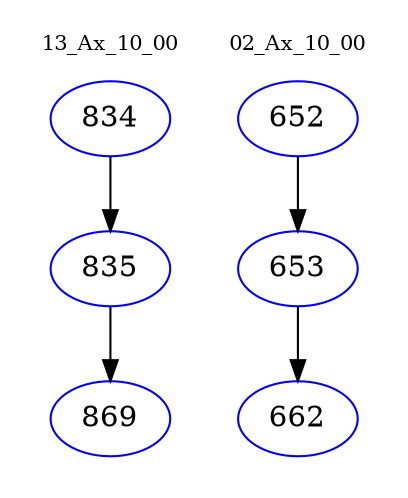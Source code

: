 digraph{
subgraph cluster_0 {
color = white
label = "13_Ax_10_00";
fontsize=10;
T0_834 [label="834", color="blue"]
T0_834 -> T0_835 [color="black"]
T0_835 [label="835", color="blue"]
T0_835 -> T0_869 [color="black"]
T0_869 [label="869", color="blue"]
}
subgraph cluster_1 {
color = white
label = "02_Ax_10_00";
fontsize=10;
T1_652 [label="652", color="blue"]
T1_652 -> T1_653 [color="black"]
T1_653 [label="653", color="blue"]
T1_653 -> T1_662 [color="black"]
T1_662 [label="662", color="blue"]
}
}
